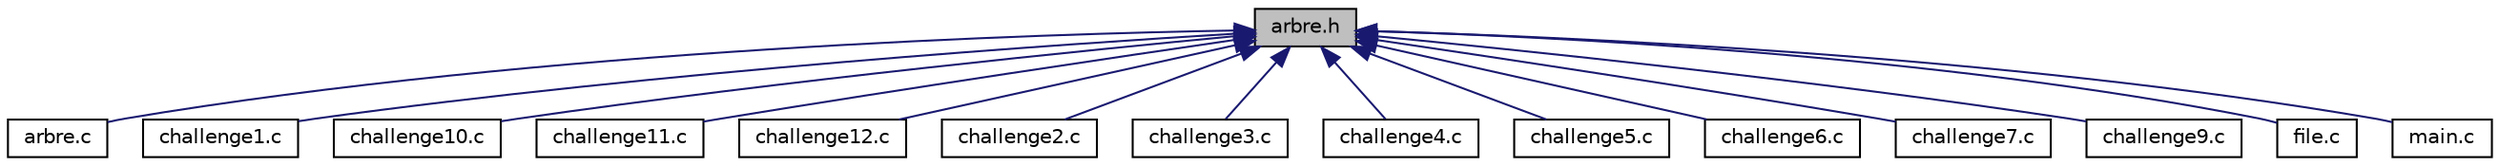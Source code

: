 digraph "arbre.h"
{
  edge [fontname="Helvetica",fontsize="10",labelfontname="Helvetica",labelfontsize="10"];
  node [fontname="Helvetica",fontsize="10",shape=record];
  Node1 [label="arbre.h",height=0.2,width=0.4,color="black", fillcolor="grey75", style="filled", fontcolor="black"];
  Node1 -> Node2 [dir="back",color="midnightblue",fontsize="10",style="solid",fontname="Helvetica"];
  Node2 [label="arbre.c",height=0.2,width=0.4,color="black", fillcolor="white", style="filled",URL="$arbre_8c.html"];
  Node1 -> Node3 [dir="back",color="midnightblue",fontsize="10",style="solid",fontname="Helvetica"];
  Node3 [label="challenge1.c",height=0.2,width=0.4,color="black", fillcolor="white", style="filled",URL="$challenge1_8c.html"];
  Node1 -> Node4 [dir="back",color="midnightblue",fontsize="10",style="solid",fontname="Helvetica"];
  Node4 [label="challenge10.c",height=0.2,width=0.4,color="black", fillcolor="white", style="filled",URL="$challenge10_8c.html"];
  Node1 -> Node5 [dir="back",color="midnightblue",fontsize="10",style="solid",fontname="Helvetica"];
  Node5 [label="challenge11.c",height=0.2,width=0.4,color="black", fillcolor="white", style="filled",URL="$challenge11_8c.html"];
  Node1 -> Node6 [dir="back",color="midnightblue",fontsize="10",style="solid",fontname="Helvetica"];
  Node6 [label="challenge12.c",height=0.2,width=0.4,color="black", fillcolor="white", style="filled",URL="$challenge12_8c.html"];
  Node1 -> Node7 [dir="back",color="midnightblue",fontsize="10",style="solid",fontname="Helvetica"];
  Node7 [label="challenge2.c",height=0.2,width=0.4,color="black", fillcolor="white", style="filled",URL="$challenge2_8c.html"];
  Node1 -> Node8 [dir="back",color="midnightblue",fontsize="10",style="solid",fontname="Helvetica"];
  Node8 [label="challenge3.c",height=0.2,width=0.4,color="black", fillcolor="white", style="filled",URL="$challenge3_8c.html"];
  Node1 -> Node9 [dir="back",color="midnightblue",fontsize="10",style="solid",fontname="Helvetica"];
  Node9 [label="challenge4.c",height=0.2,width=0.4,color="black", fillcolor="white", style="filled",URL="$challenge4_8c.html"];
  Node1 -> Node10 [dir="back",color="midnightblue",fontsize="10",style="solid",fontname="Helvetica"];
  Node10 [label="challenge5.c",height=0.2,width=0.4,color="black", fillcolor="white", style="filled",URL="$challenge5_8c.html"];
  Node1 -> Node11 [dir="back",color="midnightblue",fontsize="10",style="solid",fontname="Helvetica"];
  Node11 [label="challenge6.c",height=0.2,width=0.4,color="black", fillcolor="white", style="filled",URL="$challenge6_8c.html"];
  Node1 -> Node12 [dir="back",color="midnightblue",fontsize="10",style="solid",fontname="Helvetica"];
  Node12 [label="challenge7.c",height=0.2,width=0.4,color="black", fillcolor="white", style="filled",URL="$challenge7_8c.html"];
  Node1 -> Node13 [dir="back",color="midnightblue",fontsize="10",style="solid",fontname="Helvetica"];
  Node13 [label="challenge9.c",height=0.2,width=0.4,color="black", fillcolor="white", style="filled",URL="$challenge9_8c.html"];
  Node1 -> Node14 [dir="back",color="midnightblue",fontsize="10",style="solid",fontname="Helvetica"];
  Node14 [label="file.c",height=0.2,width=0.4,color="black", fillcolor="white", style="filled",URL="$file_8c.html"];
  Node1 -> Node15 [dir="back",color="midnightblue",fontsize="10",style="solid",fontname="Helvetica"];
  Node15 [label="main.c",height=0.2,width=0.4,color="black", fillcolor="white", style="filled",URL="$main_8c.html"];
}
